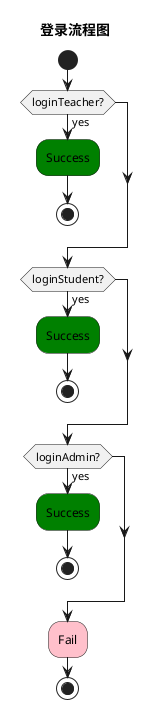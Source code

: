 @startuml
title 登录流程图
start
if (loginTeacher?) then (yes)
    #green:Success;
    stop
endif
if (loginStudent?) then (yes)
    #green:Success;
    stop
endif
if (loginAdmin?) then (yes)
    #green:Success;
    stop
endif
#pink:Fail;
stop
@enduml

@startuml
title 登录流程图
start
if (是教师账号且密码正确) then (yes)
    #lightGreen:教师登录成功;
    stop
endif
if (是学生账号且密码正确) then (yes)
    #lightGreen:学生登录成功;
    stop
endif
if (是管理员账号且密码正确) then (yes)
    #lightGreen:管理员登录成功;
    stop
endif
#pink:登录失败;
stop
@enduml


@startuml
title 登录化简后流程图
(*) --> "1"
if "2" then
-->[yes] "5"
--> "7"
else
-->[no] if "3" then
        -->[yes] "5"
        else
        -->[no] if "4" then
                -->[yes] "5"
                else
                --> [no] "6"
                --> "7"
                --> (*)
                endif
        endif
endif
@enduml